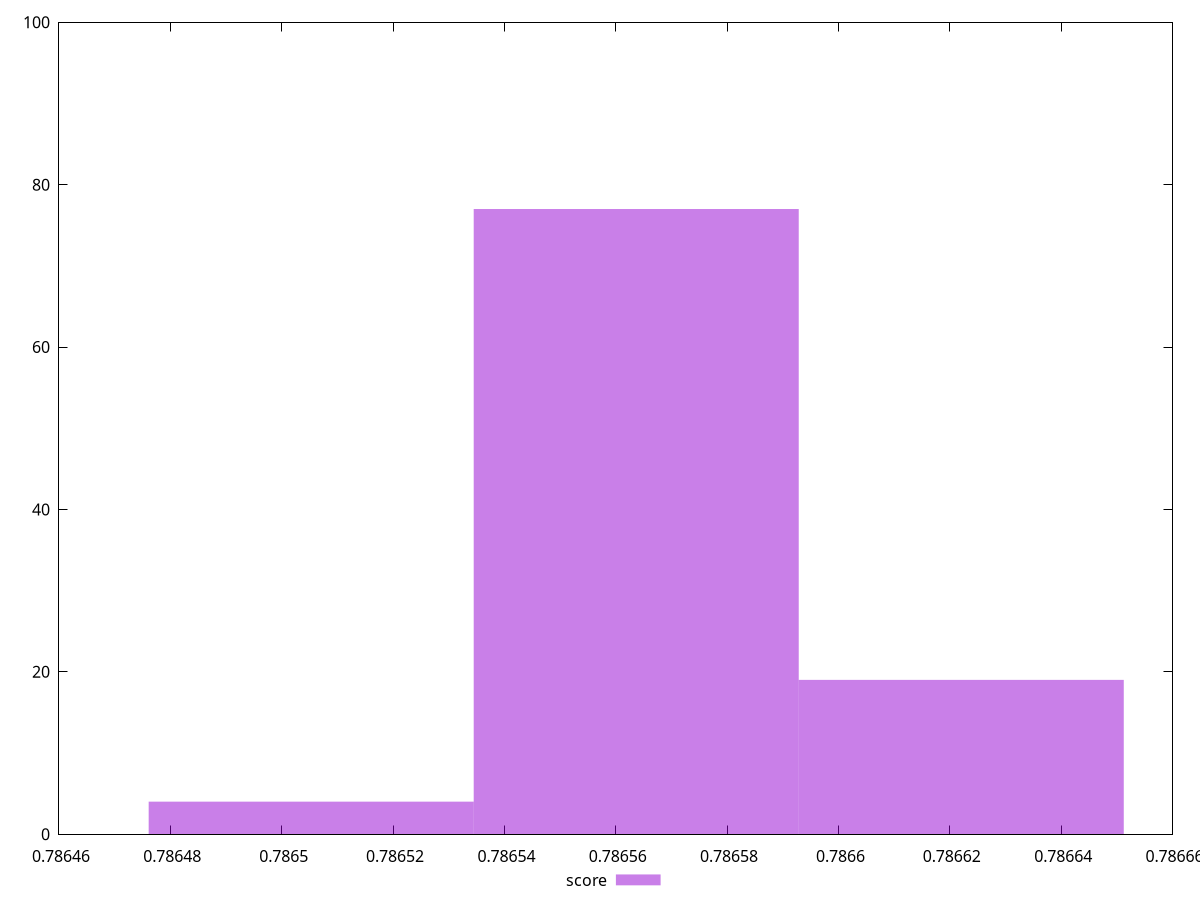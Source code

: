 reset
set terminal svg size 640, 490 enhanced background rgb 'white'
set output "report_00007_2020-12-11T15:55:29.892Z/uses-long-cache-ttl/samples/pages+cached+noadtech/score/histogram.svg"

$score <<EOF
0.7865636772228259 77
0.7866220579603916 19
0.7865052964852602 4
EOF

set key outside below
set boxwidth 0.00005838073756571112
set yrange [0:100]
set style fill transparent solid 0.5 noborder

plot \
  $score title "score" with boxes, \


reset